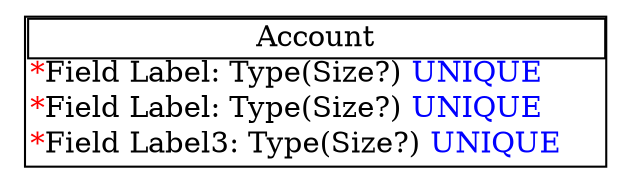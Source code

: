 digraph {
    ordering="out";
    overlap=false;
    
    Account [shape=none, label=<
<TABLE BORDER="1" CELLBORDER="0" CELLSPACING="0" CELLPADDING="1">
    <TR><TD BORDER="1">Account</TD></TR>
    <TR><TD port="f1" ALIGN="LEFT" BORDER="0">
<FONT color="red">*</FONT>Field Label: Type(Size?) <FONT color="blue">UNIQUE</FONT>
    </TD></TR>
    <TR><TD port="f1" ALIGN="LEFT" BORDER="0">
<FONT color="red">*</FONT>Field Label: Type(Size?) <FONT color="blue">UNIQUE</FONT>
    </TD></TR>
    <TR><TD port="f1" ALIGN="LEFT" BORDER="0">
<FONT color="red">*</FONT>Field Label3: Type(Size?) <FONT color="blue">UNIQUE</FONT>
    </TD></TR>
</TABLE>>]
}